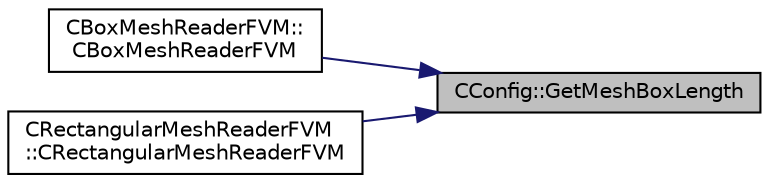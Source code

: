 digraph "CConfig::GetMeshBoxLength"
{
 // LATEX_PDF_SIZE
  edge [fontname="Helvetica",fontsize="10",labelfontname="Helvetica",labelfontsize="10"];
  node [fontname="Helvetica",fontsize="10",shape=record];
  rankdir="RL";
  Node1 [label="CConfig::GetMeshBoxLength",height=0.2,width=0.4,color="black", fillcolor="grey75", style="filled", fontcolor="black",tooltip="Get the length of the analytic RECTANGLE or BOX grid in the specified coordinate direction."];
  Node1 -> Node2 [dir="back",color="midnightblue",fontsize="10",style="solid",fontname="Helvetica"];
  Node2 [label="CBoxMeshReaderFVM::\lCBoxMeshReaderFVM",height=0.2,width=0.4,color="black", fillcolor="white", style="filled",URL="$classCBoxMeshReaderFVM.html#a005b6ebd30438a774a8a516a6e8258a9",tooltip="Constructor of the CBoxMeshReaderFVM class."];
  Node1 -> Node3 [dir="back",color="midnightblue",fontsize="10",style="solid",fontname="Helvetica"];
  Node3 [label="CRectangularMeshReaderFVM\l::CRectangularMeshReaderFVM",height=0.2,width=0.4,color="black", fillcolor="white", style="filled",URL="$classCRectangularMeshReaderFVM.html#a6765815462a38aa3281a3e966085a0c6",tooltip="Constructor of the CRectangularMeshReaderFVM class."];
}
